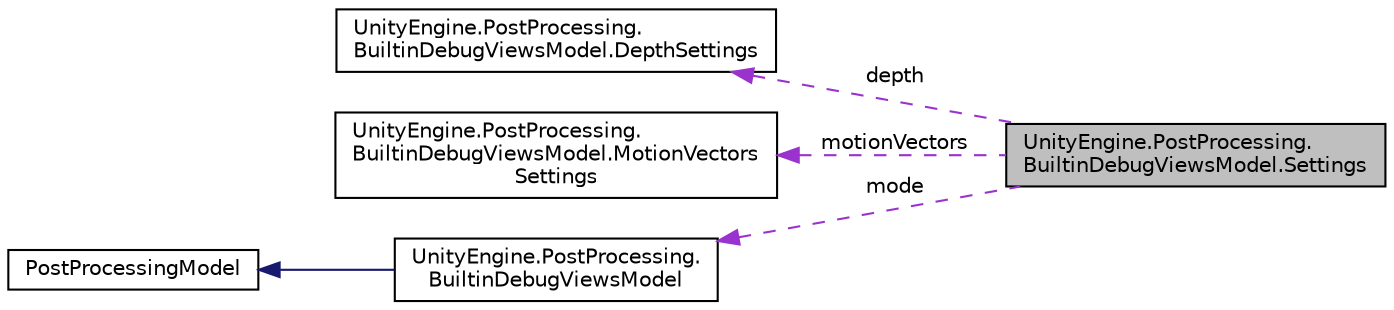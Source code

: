 digraph "UnityEngine.PostProcessing.BuiltinDebugViewsModel.Settings"
{
  edge [fontname="Helvetica",fontsize="10",labelfontname="Helvetica",labelfontsize="10"];
  node [fontname="Helvetica",fontsize="10",shape=record];
  rankdir="LR";
  Node1 [label="UnityEngine.PostProcessing.\lBuiltinDebugViewsModel.Settings",height=0.2,width=0.4,color="black", fillcolor="grey75", style="filled", fontcolor="black"];
  Node2 -> Node1 [dir="back",color="darkorchid3",fontsize="10",style="dashed",label=" depth" ,fontname="Helvetica"];
  Node2 [label="UnityEngine.PostProcessing.\lBuiltinDebugViewsModel.DepthSettings",height=0.2,width=0.4,color="black", fillcolor="white", style="filled",URL="$struct_unity_engine_1_1_post_processing_1_1_builtin_debug_views_model_1_1_depth_settings.html"];
  Node3 -> Node1 [dir="back",color="darkorchid3",fontsize="10",style="dashed",label=" motionVectors" ,fontname="Helvetica"];
  Node3 [label="UnityEngine.PostProcessing.\lBuiltinDebugViewsModel.MotionVectors\lSettings",height=0.2,width=0.4,color="black", fillcolor="white", style="filled",URL="$struct_unity_engine_1_1_post_processing_1_1_builtin_debug_views_model_1_1_motion_vectors_settings.html"];
  Node4 -> Node1 [dir="back",color="darkorchid3",fontsize="10",style="dashed",label=" mode" ,fontname="Helvetica"];
  Node4 [label="UnityEngine.PostProcessing.\lBuiltinDebugViewsModel",height=0.2,width=0.4,color="black", fillcolor="white", style="filled",URL="$class_unity_engine_1_1_post_processing_1_1_builtin_debug_views_model.html"];
  Node5 -> Node4 [dir="back",color="midnightblue",fontsize="10",style="solid",fontname="Helvetica"];
  Node5 [label="PostProcessingModel",height=0.2,width=0.4,color="black", fillcolor="white", style="filled",URL="$class_unity_engine_1_1_post_processing_1_1_post_processing_model.html"];
}
